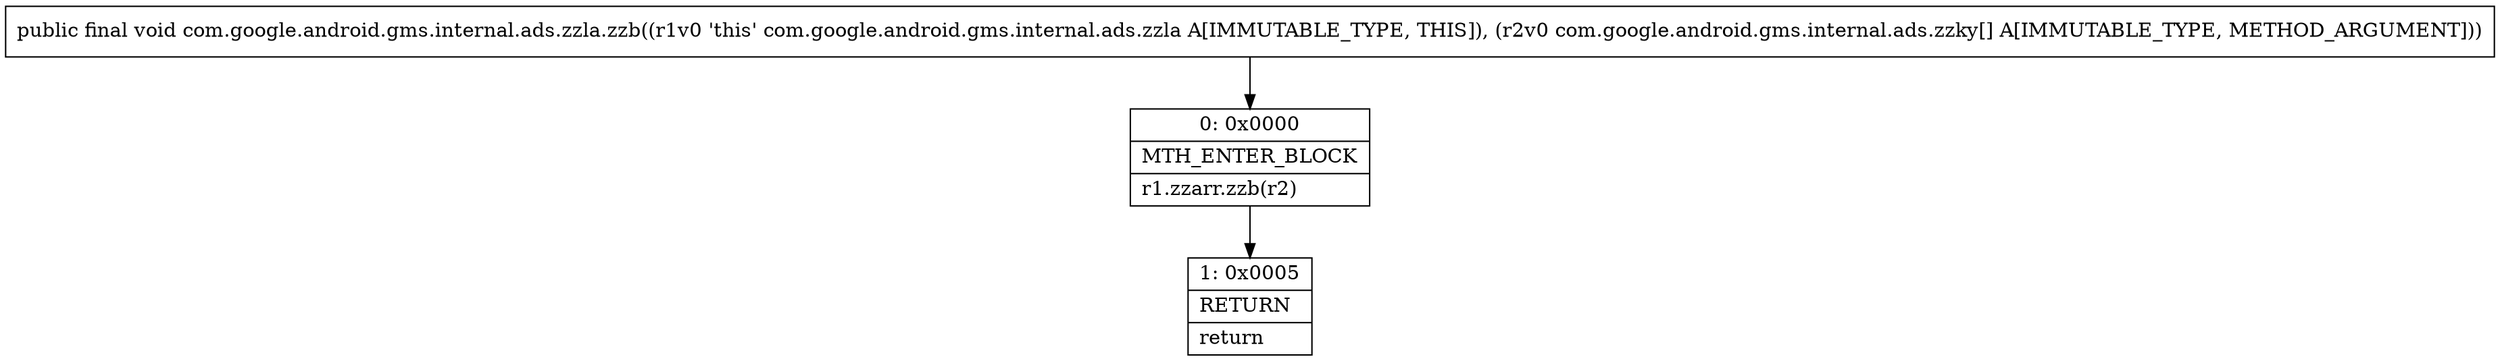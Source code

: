 digraph "CFG forcom.google.android.gms.internal.ads.zzla.zzb([Lcom\/google\/android\/gms\/internal\/ads\/zzky;)V" {
Node_0 [shape=record,label="{0\:\ 0x0000|MTH_ENTER_BLOCK\l|r1.zzarr.zzb(r2)\l}"];
Node_1 [shape=record,label="{1\:\ 0x0005|RETURN\l|return\l}"];
MethodNode[shape=record,label="{public final void com.google.android.gms.internal.ads.zzla.zzb((r1v0 'this' com.google.android.gms.internal.ads.zzla A[IMMUTABLE_TYPE, THIS]), (r2v0 com.google.android.gms.internal.ads.zzky[] A[IMMUTABLE_TYPE, METHOD_ARGUMENT])) }"];
MethodNode -> Node_0;
Node_0 -> Node_1;
}

